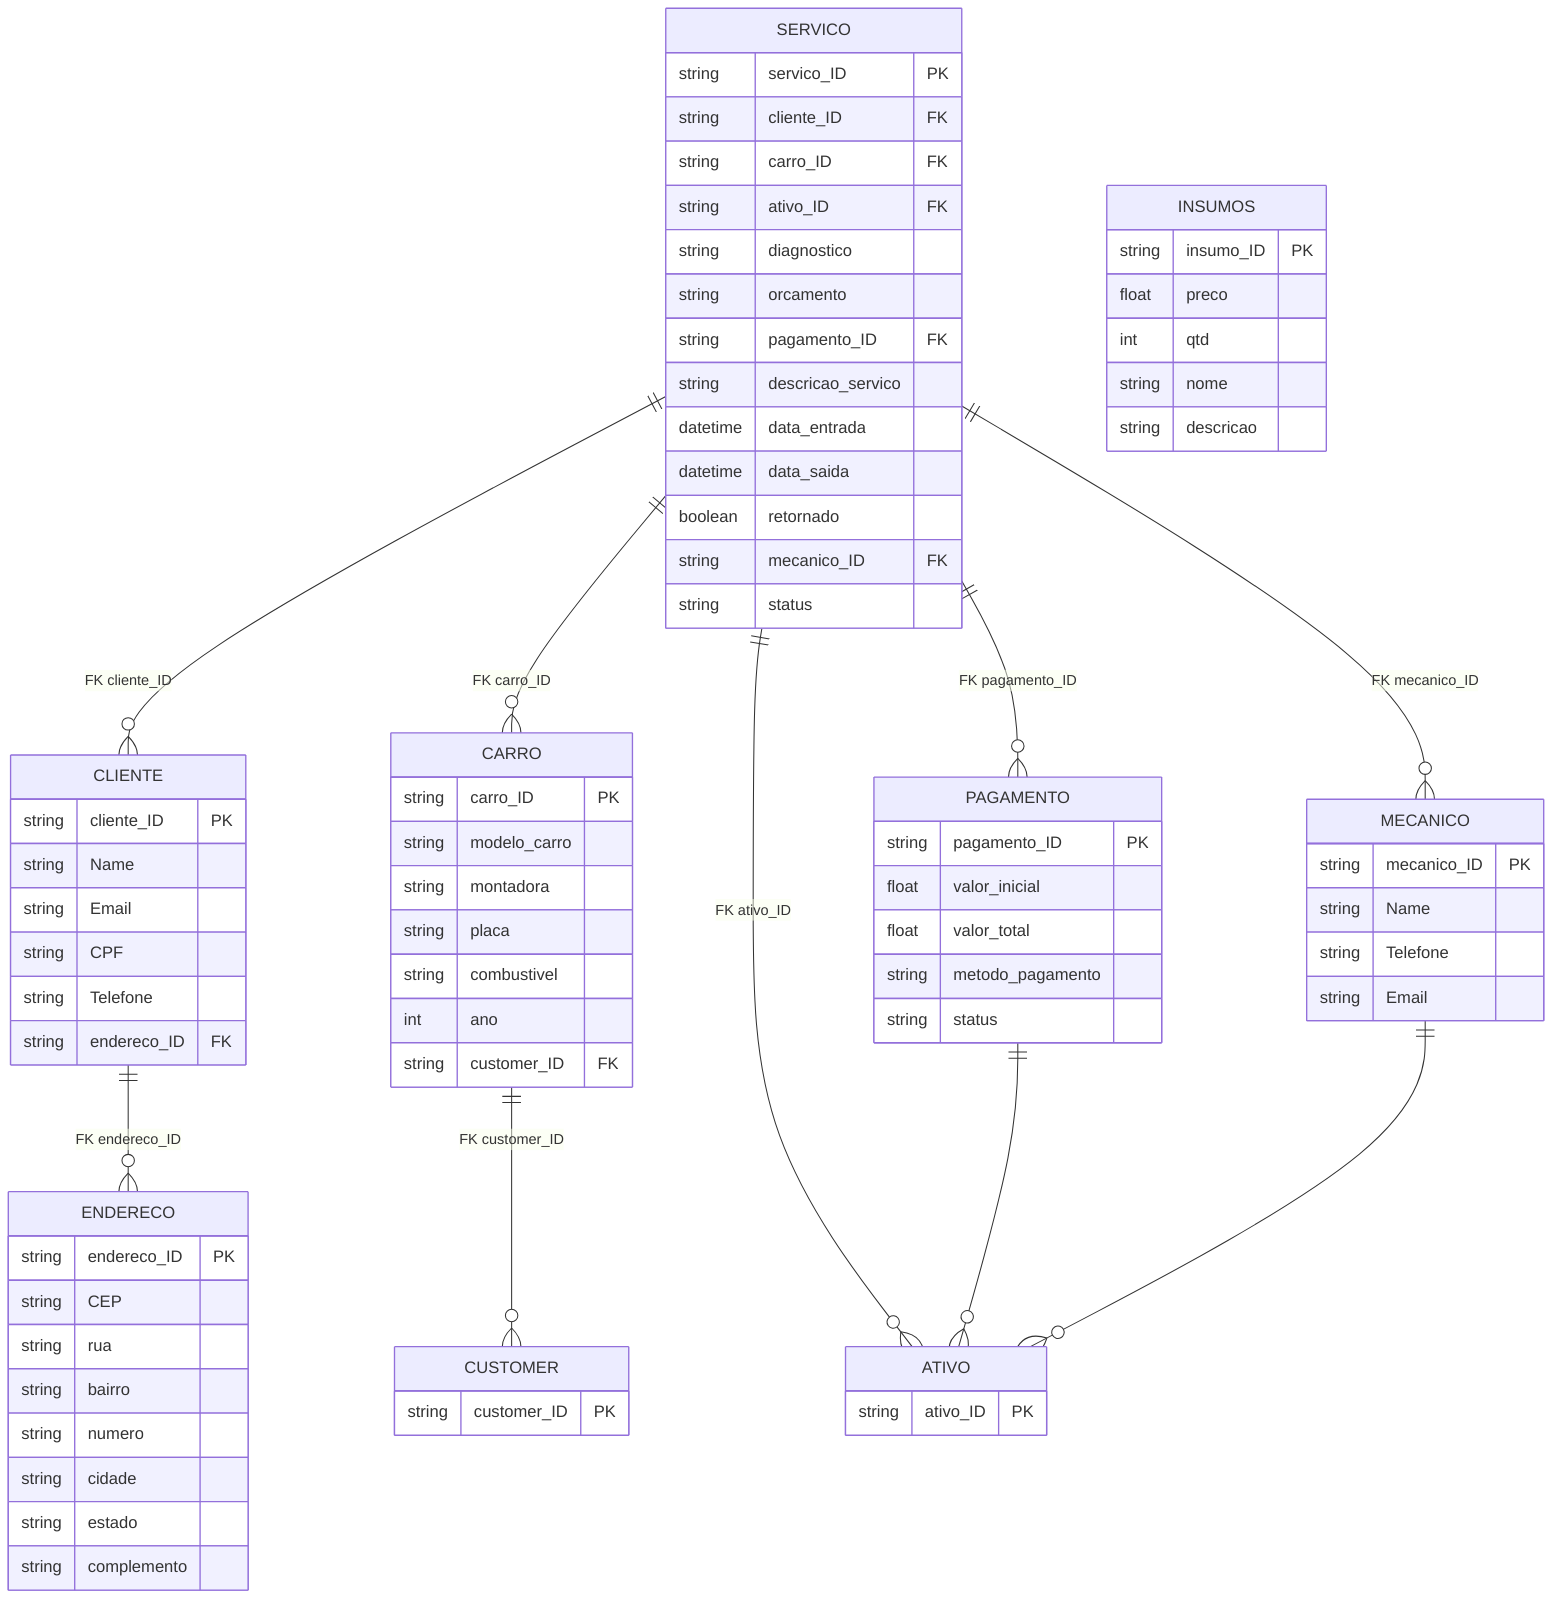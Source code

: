 ---
config:
  theme: mc
---
erDiagram
    SERVICO ||--o{ CLIENTE : "FK cliente_ID"
    SERVICO ||--o{ CARRO : "FK carro_ID"
    SERVICO ||--o{ ATIVO : "FK ativo_ID"
    SERVICO ||--o{ PAGAMENTO : "FK pagamento_ID"
    SERVICO ||--o{ MECANICO : "FK mecanico_ID"
    CLIENTE ||--o{ ENDERECO : "FK endereco_ID"
    CARRO ||--o{ CUSTOMER : "FK customer_ID"
    PAGAMENTO ||--o{ ATIVO : ""
    MECANICO ||--o{ ATIVO : ""
    SERVICO {
        string servico_ID PK
        string cliente_ID FK
        string carro_ID FK
        string ativo_ID FK
        string diagnostico
        string orcamento
        string pagamento_ID FK
        string descricao_servico
        datetime data_entrada
        datetime data_saida
        boolean retornado
        string mecanico_ID FK
        string status
    }
    CLIENTE {
        string cliente_ID PK
        string Name
        string Email
        string CPF
        string Telefone
        string endereco_ID FK
    }
    ENDERECO {
        string endereco_ID PK
        string CEP
        string rua
        string bairro
        string numero
        string cidade
        string estado
        string complemento
    }
    CARRO {
        string carro_ID PK
        string modelo_carro
        string montadora
        string placa
        string combustivel
        int ano
        string customer_ID FK
    }
    CUSTOMER {
        string customer_ID PK
    }
    PAGAMENTO {
        string pagamento_ID PK
        float valor_inicial
        float valor_total
        string metodo_pagamento
        string status
    }
    MECANICO {
        string mecanico_ID PK
        string Name
        string Telefone
        string Email
    }
    INSUMOS {
        string insumo_ID PK
        float preco
        int qtd
        string nome
        string descricao
    }
    ATIVO {
        string ativo_ID PK
    }
